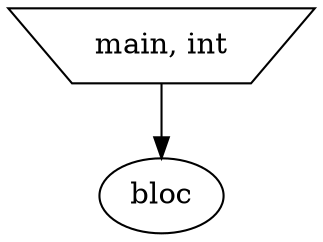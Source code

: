 digraph mon_programme {

node1 [label="main, int"  shape="invtrapezium" style="" ]
node2 [label="bloc"  shape="" style="" ]
node1->node2;
}